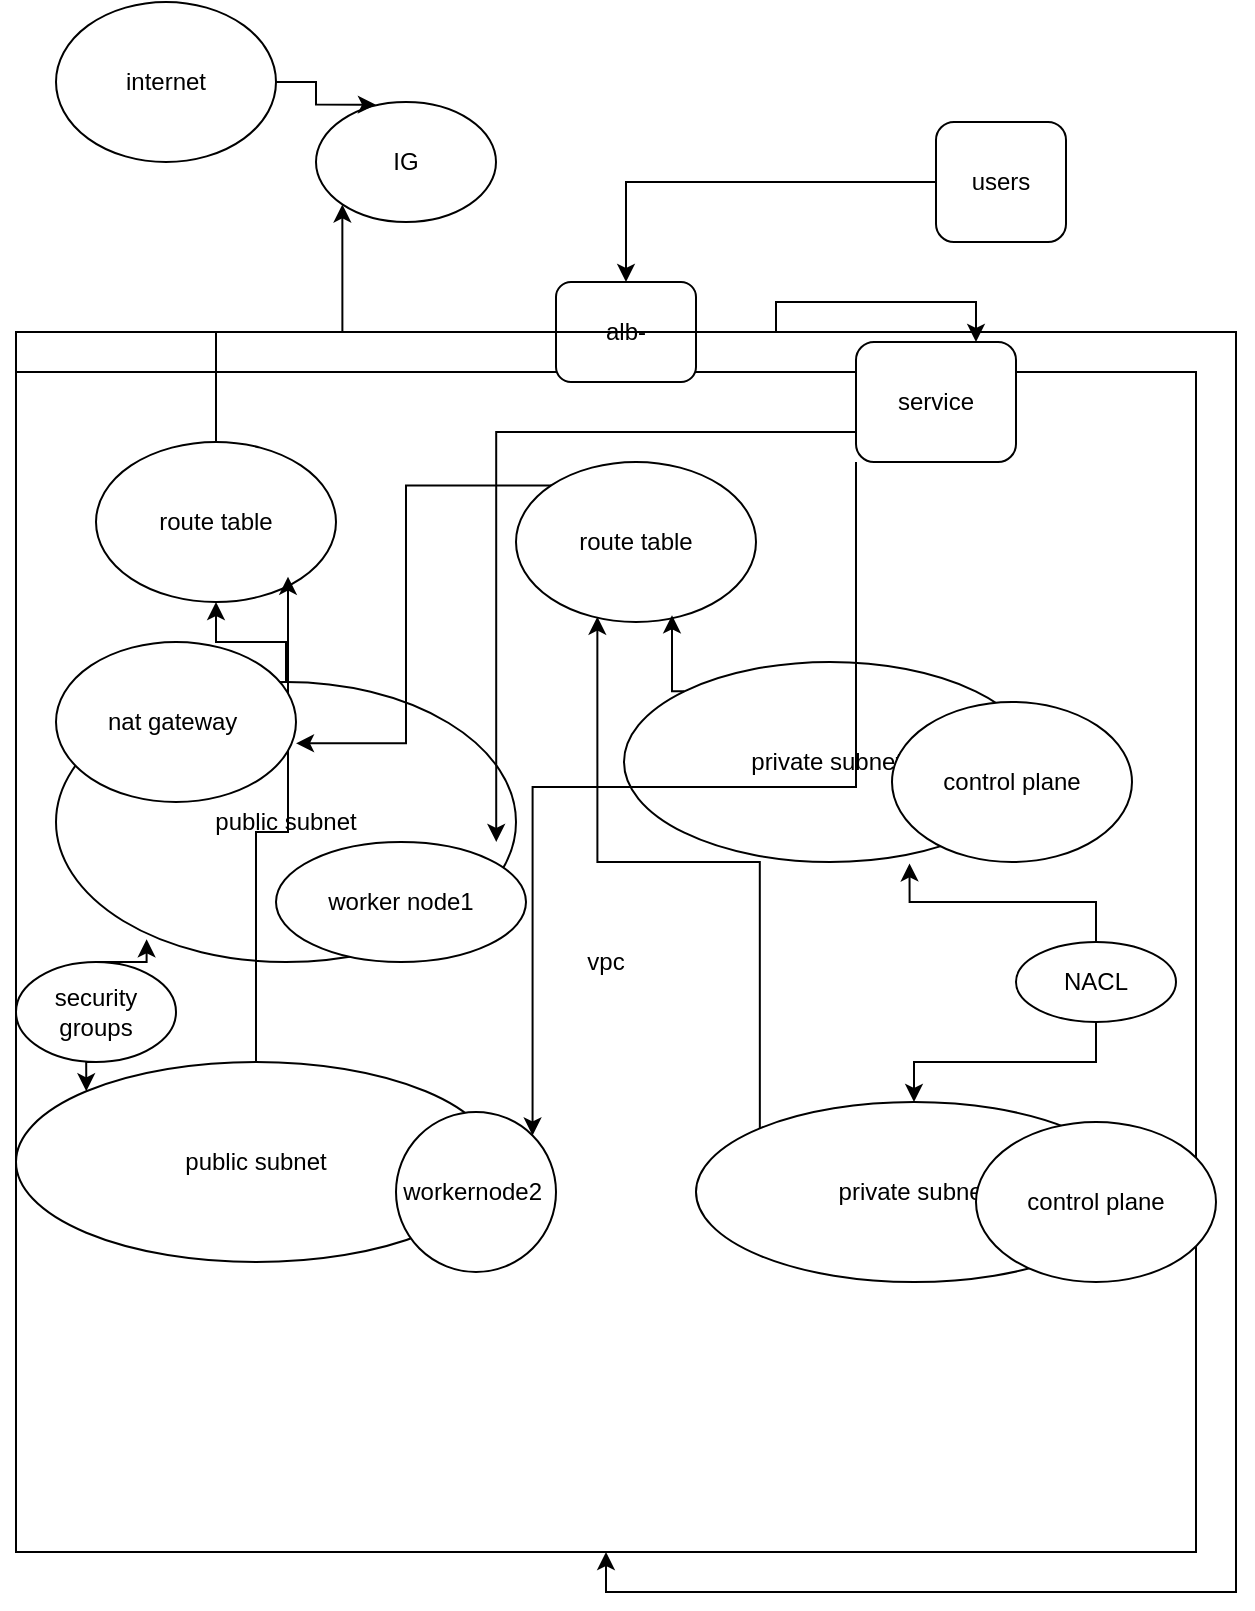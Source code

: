 <mxfile version="24.8.4">
  <diagram name="Page-1" id="u5yoPsmqBJ-nEFNAoy6l">
    <mxGraphModel dx="794" dy="526" grid="1" gridSize="10" guides="1" tooltips="1" connect="1" arrows="1" fold="1" page="1" pageScale="1" pageWidth="850" pageHeight="1100" math="0" shadow="0">
      <root>
        <mxCell id="0" />
        <mxCell id="1" parent="0" />
        <mxCell id="lDsNkmQqCHkQVeXZDjFO-2" value="vpc" style="whiteSpace=wrap;html=1;aspect=fixed;" vertex="1" parent="1">
          <mxGeometry x="20" y="205" width="590" height="590" as="geometry" />
        </mxCell>
        <mxCell id="lDsNkmQqCHkQVeXZDjFO-19" style="edgeStyle=orthogonalEdgeStyle;rounded=0;orthogonalLoop=1;jettySize=auto;html=1;entryX=0.5;entryY=1;entryDx=0;entryDy=0;" edge="1" parent="1" source="lDsNkmQqCHkQVeXZDjFO-3" target="lDsNkmQqCHkQVeXZDjFO-18">
          <mxGeometry relative="1" as="geometry" />
        </mxCell>
        <mxCell id="lDsNkmQqCHkQVeXZDjFO-3" value="public subnet" style="ellipse;whiteSpace=wrap;html=1;" vertex="1" parent="1">
          <mxGeometry x="40" y="360" width="230" height="140" as="geometry" />
        </mxCell>
        <mxCell id="lDsNkmQqCHkQVeXZDjFO-5" value="private subnet&amp;nbsp;" style="ellipse;whiteSpace=wrap;html=1;" vertex="1" parent="1">
          <mxGeometry x="324" y="350" width="206" height="100" as="geometry" />
        </mxCell>
        <mxCell id="lDsNkmQqCHkQVeXZDjFO-7" value="public subnet" style="ellipse;whiteSpace=wrap;html=1;" vertex="1" parent="1">
          <mxGeometry x="20" y="550" width="240" height="100" as="geometry" />
        </mxCell>
        <mxCell id="lDsNkmQqCHkQVeXZDjFO-8" value="private subnet" style="ellipse;whiteSpace=wrap;html=1;" vertex="1" parent="1">
          <mxGeometry x="360" y="570" width="218" height="90" as="geometry" />
        </mxCell>
        <mxCell id="lDsNkmQqCHkQVeXZDjFO-12" style="edgeStyle=orthogonalEdgeStyle;rounded=0;orthogonalLoop=1;jettySize=auto;html=1;" edge="1" parent="1" source="lDsNkmQqCHkQVeXZDjFO-9" target="lDsNkmQqCHkQVeXZDjFO-10">
          <mxGeometry relative="1" as="geometry" />
        </mxCell>
        <mxCell id="lDsNkmQqCHkQVeXZDjFO-9" value="users" style="rounded=1;whiteSpace=wrap;html=1;" vertex="1" parent="1">
          <mxGeometry x="480" y="80" width="65" height="60" as="geometry" />
        </mxCell>
        <mxCell id="lDsNkmQqCHkQVeXZDjFO-14" style="edgeStyle=orthogonalEdgeStyle;rounded=0;orthogonalLoop=1;jettySize=auto;html=1;entryX=0.75;entryY=0;entryDx=0;entryDy=0;" edge="1" parent="1" source="lDsNkmQqCHkQVeXZDjFO-10" target="lDsNkmQqCHkQVeXZDjFO-11">
          <mxGeometry relative="1" as="geometry" />
        </mxCell>
        <mxCell id="lDsNkmQqCHkQVeXZDjFO-10" value="alb-" style="rounded=1;whiteSpace=wrap;html=1;" vertex="1" parent="1">
          <mxGeometry x="290" y="160" width="70" height="50" as="geometry" />
        </mxCell>
        <mxCell id="lDsNkmQqCHkQVeXZDjFO-39" style="edgeStyle=orthogonalEdgeStyle;rounded=0;orthogonalLoop=1;jettySize=auto;html=1;exitX=0;exitY=1;exitDx=0;exitDy=0;entryX=1;entryY=0;entryDx=0;entryDy=0;" edge="1" parent="1" source="lDsNkmQqCHkQVeXZDjFO-11" target="lDsNkmQqCHkQVeXZDjFO-30">
          <mxGeometry relative="1" as="geometry" />
        </mxCell>
        <mxCell id="lDsNkmQqCHkQVeXZDjFO-11" value="service" style="rounded=1;whiteSpace=wrap;html=1;" vertex="1" parent="1">
          <mxGeometry x="440" y="190" width="80" height="60" as="geometry" />
        </mxCell>
        <mxCell id="lDsNkmQqCHkQVeXZDjFO-15" style="edgeStyle=orthogonalEdgeStyle;rounded=0;orthogonalLoop=1;jettySize=auto;html=1;exitX=0;exitY=0;exitDx=0;exitDy=0;" edge="1" parent="1" source="lDsNkmQqCHkQVeXZDjFO-2" target="lDsNkmQqCHkQVeXZDjFO-2">
          <mxGeometry relative="1" as="geometry" />
        </mxCell>
        <mxCell id="lDsNkmQqCHkQVeXZDjFO-16" value="internet" style="ellipse;whiteSpace=wrap;html=1;" vertex="1" parent="1">
          <mxGeometry x="40" y="20" width="110" height="80" as="geometry" />
        </mxCell>
        <mxCell id="lDsNkmQqCHkQVeXZDjFO-17" value="IG" style="ellipse;whiteSpace=wrap;html=1;" vertex="1" parent="1">
          <mxGeometry x="170" y="70" width="90" height="60" as="geometry" />
        </mxCell>
        <mxCell id="lDsNkmQqCHkQVeXZDjFO-21" style="edgeStyle=orthogonalEdgeStyle;rounded=0;orthogonalLoop=1;jettySize=auto;html=1;exitX=0.5;exitY=0;exitDx=0;exitDy=0;entryX=0;entryY=1;entryDx=0;entryDy=0;" edge="1" parent="1" source="lDsNkmQqCHkQVeXZDjFO-18" target="lDsNkmQqCHkQVeXZDjFO-17">
          <mxGeometry relative="1" as="geometry" />
        </mxCell>
        <mxCell id="lDsNkmQqCHkQVeXZDjFO-18" value="route table" style="ellipse;whiteSpace=wrap;html=1;" vertex="1" parent="1">
          <mxGeometry x="60" y="240" width="120" height="80" as="geometry" />
        </mxCell>
        <mxCell id="lDsNkmQqCHkQVeXZDjFO-20" style="edgeStyle=orthogonalEdgeStyle;rounded=0;orthogonalLoop=1;jettySize=auto;html=1;exitX=0.5;exitY=0;exitDx=0;exitDy=0;entryX=0.8;entryY=0.842;entryDx=0;entryDy=0;entryPerimeter=0;" edge="1" parent="1" source="lDsNkmQqCHkQVeXZDjFO-7" target="lDsNkmQqCHkQVeXZDjFO-18">
          <mxGeometry relative="1" as="geometry" />
        </mxCell>
        <mxCell id="lDsNkmQqCHkQVeXZDjFO-22" style="edgeStyle=orthogonalEdgeStyle;rounded=0;orthogonalLoop=1;jettySize=auto;html=1;entryX=0.333;entryY=0.022;entryDx=0;entryDy=0;entryPerimeter=0;" edge="1" parent="1" source="lDsNkmQqCHkQVeXZDjFO-16" target="lDsNkmQqCHkQVeXZDjFO-17">
          <mxGeometry relative="1" as="geometry" />
        </mxCell>
        <mxCell id="lDsNkmQqCHkQVeXZDjFO-25" style="edgeStyle=orthogonalEdgeStyle;rounded=0;orthogonalLoop=1;jettySize=auto;html=1;exitX=0.5;exitY=1;exitDx=0;exitDy=0;entryX=0;entryY=0;entryDx=0;entryDy=0;" edge="1" parent="1" source="lDsNkmQqCHkQVeXZDjFO-23" target="lDsNkmQqCHkQVeXZDjFO-7">
          <mxGeometry relative="1" as="geometry" />
        </mxCell>
        <mxCell id="lDsNkmQqCHkQVeXZDjFO-23" value="security groups" style="ellipse;whiteSpace=wrap;html=1;" vertex="1" parent="1">
          <mxGeometry x="20" y="500" width="80" height="50" as="geometry" />
        </mxCell>
        <mxCell id="lDsNkmQqCHkQVeXZDjFO-24" style="edgeStyle=orthogonalEdgeStyle;rounded=0;orthogonalLoop=1;jettySize=auto;html=1;exitX=0.5;exitY=0;exitDx=0;exitDy=0;entryX=0.197;entryY=0.919;entryDx=0;entryDy=0;entryPerimeter=0;" edge="1" parent="1" source="lDsNkmQqCHkQVeXZDjFO-23" target="lDsNkmQqCHkQVeXZDjFO-3">
          <mxGeometry relative="1" as="geometry" />
        </mxCell>
        <mxCell id="lDsNkmQqCHkQVeXZDjFO-27" style="edgeStyle=orthogonalEdgeStyle;rounded=0;orthogonalLoop=1;jettySize=auto;html=1;" edge="1" parent="1" source="lDsNkmQqCHkQVeXZDjFO-26" target="lDsNkmQqCHkQVeXZDjFO-8">
          <mxGeometry relative="1" as="geometry" />
        </mxCell>
        <mxCell id="lDsNkmQqCHkQVeXZDjFO-26" value="NACL" style="ellipse;whiteSpace=wrap;html=1;" vertex="1" parent="1">
          <mxGeometry x="520" y="490" width="80" height="40" as="geometry" />
        </mxCell>
        <mxCell id="lDsNkmQqCHkQVeXZDjFO-28" style="edgeStyle=orthogonalEdgeStyle;rounded=0;orthogonalLoop=1;jettySize=auto;html=1;entryX=0.693;entryY=1.007;entryDx=0;entryDy=0;entryPerimeter=0;" edge="1" parent="1" source="lDsNkmQqCHkQVeXZDjFO-26" target="lDsNkmQqCHkQVeXZDjFO-5">
          <mxGeometry relative="1" as="geometry" />
        </mxCell>
        <mxCell id="lDsNkmQqCHkQVeXZDjFO-29" value="worker node1" style="ellipse;whiteSpace=wrap;html=1;" vertex="1" parent="1">
          <mxGeometry x="150" y="440" width="125" height="60" as="geometry" />
        </mxCell>
        <mxCell id="lDsNkmQqCHkQVeXZDjFO-30" value="workernode2&amp;nbsp;" style="ellipse;whiteSpace=wrap;html=1;" vertex="1" parent="1">
          <mxGeometry x="210" y="575" width="80" height="80" as="geometry" />
        </mxCell>
        <mxCell id="lDsNkmQqCHkQVeXZDjFO-31" value="control plane" style="ellipse;whiteSpace=wrap;html=1;" vertex="1" parent="1">
          <mxGeometry x="458" y="370" width="120" height="80" as="geometry" />
        </mxCell>
        <mxCell id="lDsNkmQqCHkQVeXZDjFO-32" value="control plane" style="ellipse;whiteSpace=wrap;html=1;" vertex="1" parent="1">
          <mxGeometry x="500" y="580" width="120" height="80" as="geometry" />
        </mxCell>
        <mxCell id="lDsNkmQqCHkQVeXZDjFO-33" value="route table" style="ellipse;whiteSpace=wrap;html=1;" vertex="1" parent="1">
          <mxGeometry x="270" y="250" width="120" height="80" as="geometry" />
        </mxCell>
        <mxCell id="lDsNkmQqCHkQVeXZDjFO-34" style="edgeStyle=orthogonalEdgeStyle;rounded=0;orthogonalLoop=1;jettySize=auto;html=1;exitX=0;exitY=0;exitDx=0;exitDy=0;entryX=0.65;entryY=0.958;entryDx=0;entryDy=0;entryPerimeter=0;" edge="1" parent="1" source="lDsNkmQqCHkQVeXZDjFO-5" target="lDsNkmQqCHkQVeXZDjFO-33">
          <mxGeometry relative="1" as="geometry" />
        </mxCell>
        <mxCell id="lDsNkmQqCHkQVeXZDjFO-35" style="edgeStyle=orthogonalEdgeStyle;rounded=0;orthogonalLoop=1;jettySize=auto;html=1;exitX=0;exitY=0;exitDx=0;exitDy=0;entryX=0.339;entryY=0.967;entryDx=0;entryDy=0;entryPerimeter=0;" edge="1" parent="1" source="lDsNkmQqCHkQVeXZDjFO-8" target="lDsNkmQqCHkQVeXZDjFO-33">
          <mxGeometry relative="1" as="geometry" />
        </mxCell>
        <mxCell id="lDsNkmQqCHkQVeXZDjFO-36" value="nat gateway&amp;nbsp;" style="ellipse;whiteSpace=wrap;html=1;" vertex="1" parent="1">
          <mxGeometry x="40" y="340" width="120" height="80" as="geometry" />
        </mxCell>
        <mxCell id="lDsNkmQqCHkQVeXZDjFO-37" style="edgeStyle=orthogonalEdgeStyle;rounded=0;orthogonalLoop=1;jettySize=auto;html=1;exitX=0;exitY=0;exitDx=0;exitDy=0;entryX=1;entryY=0.633;entryDx=0;entryDy=0;entryPerimeter=0;" edge="1" parent="1" source="lDsNkmQqCHkQVeXZDjFO-33" target="lDsNkmQqCHkQVeXZDjFO-36">
          <mxGeometry relative="1" as="geometry" />
        </mxCell>
        <mxCell id="lDsNkmQqCHkQVeXZDjFO-38" style="edgeStyle=orthogonalEdgeStyle;rounded=0;orthogonalLoop=1;jettySize=auto;html=1;exitX=0;exitY=0.75;exitDx=0;exitDy=0;entryX=0.957;entryY=0.571;entryDx=0;entryDy=0;entryPerimeter=0;" edge="1" parent="1" source="lDsNkmQqCHkQVeXZDjFO-11" target="lDsNkmQqCHkQVeXZDjFO-3">
          <mxGeometry relative="1" as="geometry" />
        </mxCell>
      </root>
    </mxGraphModel>
  </diagram>
</mxfile>
